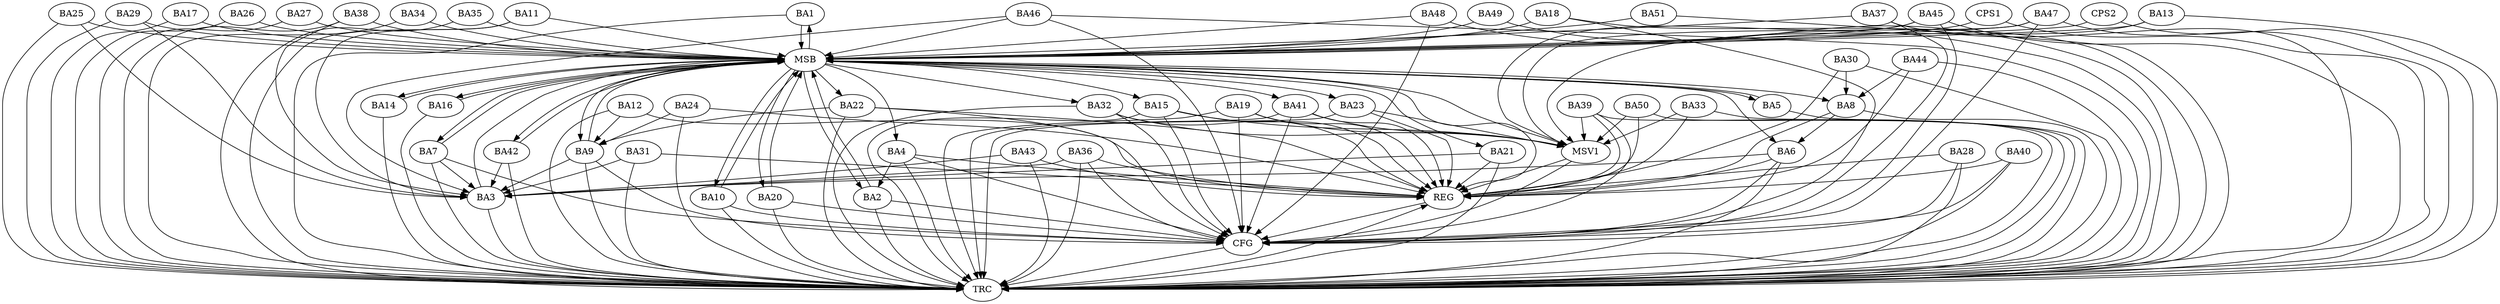 strict digraph G {
  BA1 [ label="BA1" ];
  BA2 [ label="BA2" ];
  BA3 [ label="BA3" ];
  BA4 [ label="BA4" ];
  BA5 [ label="BA5" ];
  BA6 [ label="BA6" ];
  BA7 [ label="BA7" ];
  BA8 [ label="BA8" ];
  BA9 [ label="BA9" ];
  BA10 [ label="BA10" ];
  BA11 [ label="BA11" ];
  BA12 [ label="BA12" ];
  BA13 [ label="BA13" ];
  BA14 [ label="BA14" ];
  BA15 [ label="BA15" ];
  BA16 [ label="BA16" ];
  BA17 [ label="BA17" ];
  BA18 [ label="BA18" ];
  BA19 [ label="BA19" ];
  BA20 [ label="BA20" ];
  BA21 [ label="BA21" ];
  BA22 [ label="BA22" ];
  BA23 [ label="BA23" ];
  BA24 [ label="BA24" ];
  BA25 [ label="BA25" ];
  BA26 [ label="BA26" ];
  BA27 [ label="BA27" ];
  BA28 [ label="BA28" ];
  BA29 [ label="BA29" ];
  BA30 [ label="BA30" ];
  BA31 [ label="BA31" ];
  BA32 [ label="BA32" ];
  BA33 [ label="BA33" ];
  BA34 [ label="BA34" ];
  BA35 [ label="BA35" ];
  BA36 [ label="BA36" ];
  BA37 [ label="BA37" ];
  BA38 [ label="BA38" ];
  BA39 [ label="BA39" ];
  BA40 [ label="BA40" ];
  BA41 [ label="BA41" ];
  BA42 [ label="BA42" ];
  BA43 [ label="BA43" ];
  BA44 [ label="BA44" ];
  BA45 [ label="BA45" ];
  BA46 [ label="BA46" ];
  BA47 [ label="BA47" ];
  BA48 [ label="BA48" ];
  BA49 [ label="BA49" ];
  BA50 [ label="BA50" ];
  BA51 [ label="BA51" ];
  CPS1 [ label="CPS1" ];
  CPS2 [ label="CPS2" ];
  REG [ label="REG" ];
  MSB [ label="MSB" ];
  CFG [ label="CFG" ];
  TRC [ label="TRC" ];
  MSV1 [ label="MSV1" ];
  BA4 -> BA2;
  BA8 -> BA6;
  BA12 -> BA9;
  BA22 -> BA9;
  BA24 -> BA9;
  BA30 -> BA8;
  BA44 -> BA8;
  BA4 -> REG;
  BA6 -> REG;
  BA8 -> REG;
  BA12 -> REG;
  BA15 -> REG;
  BA19 -> REG;
  BA21 -> REG;
  BA22 -> REG;
  BA23 -> REG;
  BA24 -> REG;
  BA28 -> REG;
  BA30 -> REG;
  BA31 -> REG;
  BA32 -> REG;
  BA33 -> REG;
  BA36 -> REG;
  BA39 -> REG;
  BA40 -> REG;
  BA41 -> REG;
  BA43 -> REG;
  BA44 -> REG;
  BA50 -> REG;
  BA1 -> MSB;
  MSB -> BA2;
  MSB -> REG;
  BA2 -> MSB;
  MSB -> BA1;
  BA3 -> MSB;
  BA5 -> MSB;
  BA7 -> MSB;
  BA9 -> MSB;
  BA10 -> MSB;
  MSB -> BA9;
  BA11 -> MSB;
  MSB -> BA4;
  BA13 -> MSB;
  BA14 -> MSB;
  BA16 -> MSB;
  MSB -> BA14;
  BA17 -> MSB;
  MSB -> BA6;
  BA18 -> MSB;
  MSB -> BA8;
  BA20 -> MSB;
  BA25 -> MSB;
  BA26 -> MSB;
  MSB -> BA7;
  BA27 -> MSB;
  BA29 -> MSB;
  MSB -> BA10;
  BA34 -> MSB;
  BA35 -> MSB;
  BA37 -> MSB;
  BA38 -> MSB;
  MSB -> BA22;
  BA42 -> MSB;
  MSB -> BA23;
  BA45 -> MSB;
  BA46 -> MSB;
  BA47 -> MSB;
  BA48 -> MSB;
  BA49 -> MSB;
  BA51 -> MSB;
  CPS1 -> MSB;
  MSB -> BA20;
  MSB -> BA16;
  MSB -> BA15;
  MSB -> BA42;
  MSB -> BA21;
  MSB -> BA41;
  CPS2 -> MSB;
  MSB -> BA32;
  MSB -> BA5;
  BA19 -> CFG;
  BA45 -> CFG;
  BA48 -> CFG;
  BA15 -> CFG;
  BA41 -> CFG;
  BA47 -> CFG;
  BA10 -> CFG;
  BA40 -> CFG;
  BA28 -> CFG;
  BA36 -> CFG;
  BA39 -> CFG;
  BA37 -> CFG;
  BA7 -> CFG;
  BA20 -> CFG;
  BA32 -> CFG;
  BA22 -> CFG;
  BA18 -> CFG;
  BA2 -> CFG;
  BA9 -> CFG;
  BA46 -> CFG;
  BA6 -> CFG;
  BA4 -> CFG;
  REG -> CFG;
  BA1 -> TRC;
  BA2 -> TRC;
  BA3 -> TRC;
  BA4 -> TRC;
  BA5 -> TRC;
  BA6 -> TRC;
  BA7 -> TRC;
  BA8 -> TRC;
  BA9 -> TRC;
  BA10 -> TRC;
  BA11 -> TRC;
  BA12 -> TRC;
  BA13 -> TRC;
  BA14 -> TRC;
  BA15 -> TRC;
  BA16 -> TRC;
  BA17 -> TRC;
  BA18 -> TRC;
  BA19 -> TRC;
  BA20 -> TRC;
  BA21 -> TRC;
  BA22 -> TRC;
  BA23 -> TRC;
  BA24 -> TRC;
  BA25 -> TRC;
  BA26 -> TRC;
  BA27 -> TRC;
  BA28 -> TRC;
  BA29 -> TRC;
  BA30 -> TRC;
  BA31 -> TRC;
  BA32 -> TRC;
  BA33 -> TRC;
  BA34 -> TRC;
  BA35 -> TRC;
  BA36 -> TRC;
  BA37 -> TRC;
  BA38 -> TRC;
  BA39 -> TRC;
  BA40 -> TRC;
  BA41 -> TRC;
  BA42 -> TRC;
  BA43 -> TRC;
  BA44 -> TRC;
  BA45 -> TRC;
  BA46 -> TRC;
  BA47 -> TRC;
  BA48 -> TRC;
  BA49 -> TRC;
  BA50 -> TRC;
  BA51 -> TRC;
  CPS1 -> TRC;
  CPS2 -> TRC;
  CFG -> TRC;
  TRC -> REG;
  BA9 -> BA3;
  BA29 -> BA3;
  BA11 -> BA3;
  BA38 -> BA3;
  BA36 -> BA3;
  BA6 -> BA3;
  BA7 -> BA3;
  BA43 -> BA3;
  BA46 -> BA3;
  BA42 -> BA3;
  BA31 -> BA3;
  BA25 -> BA3;
  BA21 -> BA3;
  BA15 -> MSV1;
  BA19 -> MSV1;
  BA23 -> MSV1;
  BA39 -> MSV1;
  BA50 -> MSV1;
  MSB -> MSV1;
  BA32 -> MSV1;
  BA41 -> MSV1;
  BA47 -> MSV1;
  BA13 -> MSV1;
  BA33 -> MSV1;
  BA45 -> MSV1;
  MSV1 -> REG;
  MSV1 -> CFG;
}
